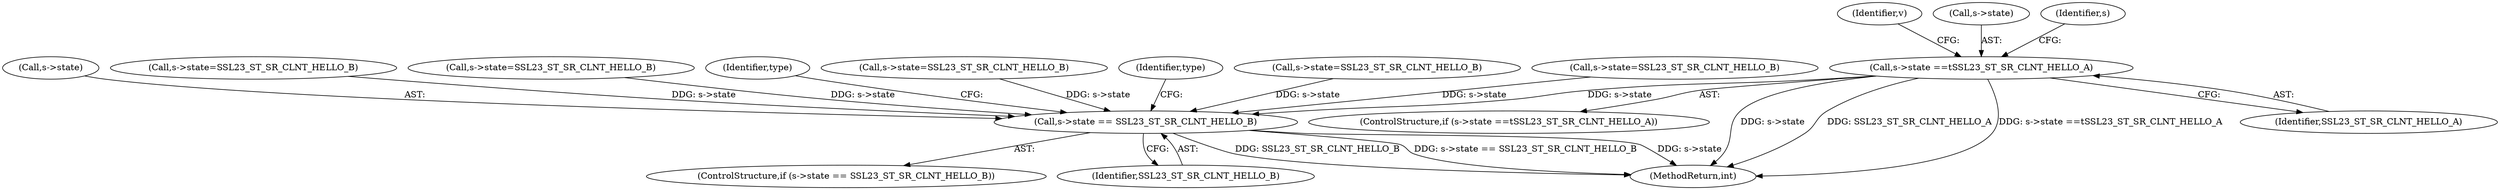 digraph "0_openssl_6ce9687b5aba5391fc0de50e18779eb676d0e04d@pointer" {
"1000177" [label="(Call,s->state ==\tSSL23_ST_SR_CLNT_HELLO_A)"];
"1000708" [label="(Call,s->state == SSL23_ST_SR_CLNT_HELLO_B)"];
"1000185" [label="(Identifier,v)"];
"1000708" [label="(Call,s->state == SSL23_ST_SR_CLNT_HELLO_B)"];
"1000709" [label="(Call,s->state)"];
"1000178" [label="(Call,s->state)"];
"1000411" [label="(Call,s->state=SSL23_ST_SR_CLNT_HELLO_B)"];
"1000342" [label="(Call,s->state=SSL23_ST_SR_CLNT_HELLO_B)"];
"1000176" [label="(ControlStructure,if (s->state ==\tSSL23_ST_SR_CLNT_HELLO_A))"];
"1000712" [label="(Identifier,SSL23_ST_SR_CLNT_HELLO_B)"];
"1000691" [label="(Identifier,s)"];
"1001244" [label="(MethodReturn,int)"];
"1001051" [label="(Identifier,type)"];
"1000317" [label="(Call,s->state=SSL23_ST_SR_CLNT_HELLO_B)"];
"1000177" [label="(Call,s->state ==\tSSL23_ST_SR_CLNT_HELLO_A)"];
"1000715" [label="(Identifier,type)"];
"1000707" [label="(ControlStructure,if (s->state == SSL23_ST_SR_CLNT_HELLO_B))"];
"1000380" [label="(Call,s->state=SSL23_ST_SR_CLNT_HELLO_B)"];
"1000361" [label="(Call,s->state=SSL23_ST_SR_CLNT_HELLO_B)"];
"1000181" [label="(Identifier,SSL23_ST_SR_CLNT_HELLO_A)"];
"1000177" -> "1000176"  [label="AST: "];
"1000177" -> "1000181"  [label="CFG: "];
"1000178" -> "1000177"  [label="AST: "];
"1000181" -> "1000177"  [label="AST: "];
"1000185" -> "1000177"  [label="CFG: "];
"1000691" -> "1000177"  [label="CFG: "];
"1000177" -> "1001244"  [label="DDG: s->state"];
"1000177" -> "1001244"  [label="DDG: SSL23_ST_SR_CLNT_HELLO_A"];
"1000177" -> "1001244"  [label="DDG: s->state ==\tSSL23_ST_SR_CLNT_HELLO_A"];
"1000177" -> "1000708"  [label="DDG: s->state"];
"1000708" -> "1000707"  [label="AST: "];
"1000708" -> "1000712"  [label="CFG: "];
"1000709" -> "1000708"  [label="AST: "];
"1000712" -> "1000708"  [label="AST: "];
"1000715" -> "1000708"  [label="CFG: "];
"1001051" -> "1000708"  [label="CFG: "];
"1000708" -> "1001244"  [label="DDG: s->state"];
"1000708" -> "1001244"  [label="DDG: SSL23_ST_SR_CLNT_HELLO_B"];
"1000708" -> "1001244"  [label="DDG: s->state == SSL23_ST_SR_CLNT_HELLO_B"];
"1000411" -> "1000708"  [label="DDG: s->state"];
"1000361" -> "1000708"  [label="DDG: s->state"];
"1000380" -> "1000708"  [label="DDG: s->state"];
"1000342" -> "1000708"  [label="DDG: s->state"];
"1000317" -> "1000708"  [label="DDG: s->state"];
}
